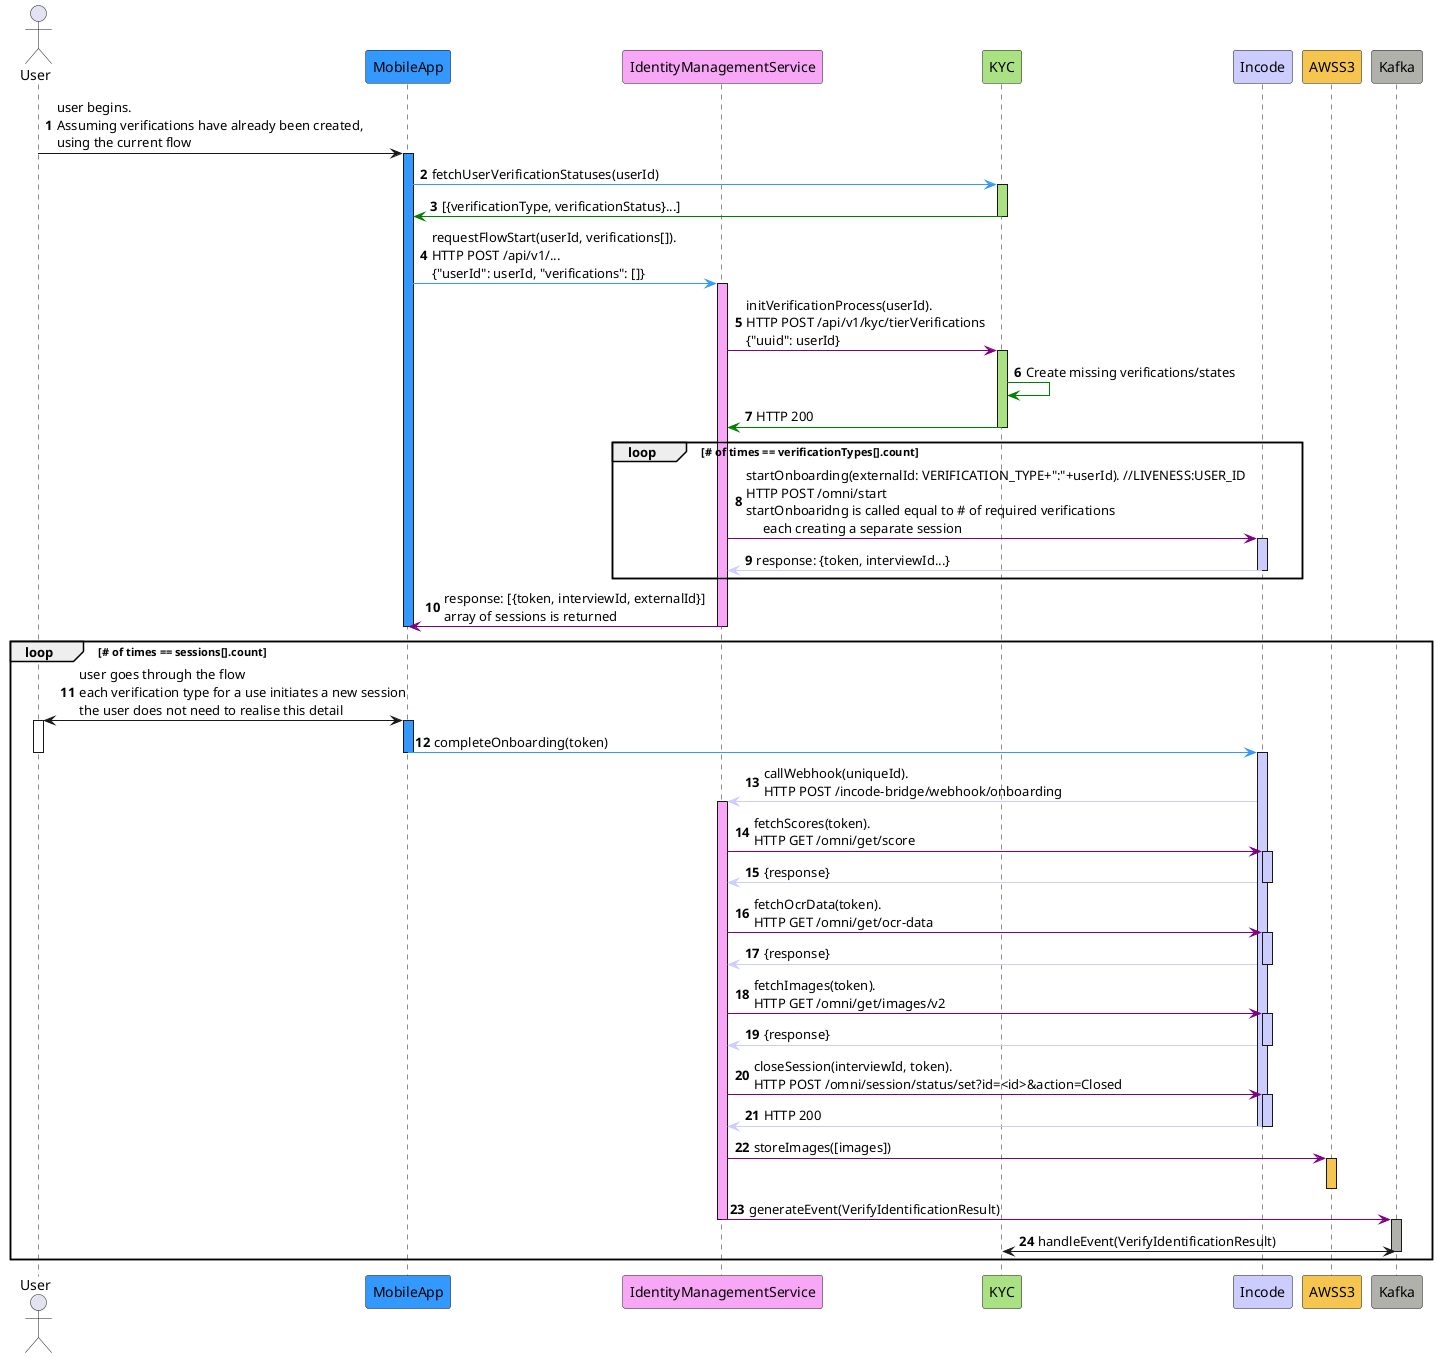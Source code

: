 @startuml
'https://plantuml.com/sequence-diagram

autonumber

actor       User as user
participant    MobileApp    as app #3399ff
participant     IdentityManagementService      as ims #F7a7f5
participant     "KYC"     as kyc #Aae283
participant     Incode      as incodeexternal #ccccff
participant     AWSS3      as awss3 #F5c550
participant     Kafka      as kafka #B1b1ac
user -> app : user begins. \nAssuming verifications have already been created,\nusing the current flow
activate app #3399ff
app  [#3399ff]-> kyc : fetchUserVerificationStatuses(userId)
activate kyc #Aae283
kyc [#green]-> app : [{verificationType, verificationStatus}...]
deactivate kyc
app  [#3399ff]-> ims : requestFlowStart(userId, verifications[]).\nHTTP POST /api/v1/...\n{"userId": userId, "verifications": []}
activate ims #F7a7f5
'@ims   [#purple]-> ims : saveFlowState(userId).
ims [#purple]-> kyc : initVerificationProcess(userId).\nHTTP POST /api/v1/kyc/tierVerifications\n{"uuid": userId}
activate kyc #Aae283
kyc [#green]-> kyc : Create missing verifications/states
kyc [#green]-> ims : HTTP 200
deactivate kyc
loop # of times == verificationTypes[].count
    ims [#purple]-> incodeexternal : startOnboarding(externalId: VERIFICATION_TYPE+":"+userId). //LIVENESS:USER_ID\nHTTP POST /omni/start\nstartOnboaridng is called equal to # of required verifications\n     each creating a separate session
    activate incodeexternal #ccccff
    incodeexternal [#cccfff]-> ims : response: {token, interviewId...}
    deactivate incodeexternal
end
ims [#purple]-> app : response: [{token, interviewId, externalId}]\narray of sessions is returned
deactivate ims
deactivate app
loop # of times == sessions[].count
    user <-> app : user goes through the flow\neach verification type for a use initiates a new session\nthe user does not need to realise this detail
    activate user
    activate app #3399ff
    app [#3399ff]-> incodeexternal : completeOnboarding(token)
    deactivate user
    deactivate app
    activate incodeexternal #ccccff
    incodeexternal [#ccccff]-> ims : callWebhook(uniqueId).\nHTTP POST /incode-bridge/webhook/onboarding
    activate ims #F7a7f5
    ims [#purple]-> incodeexternal : fetchScores(token).\nHTTP GET /omni/get/score
    activate incodeexternal #ccccff
    incodeexternal [#ccccff]-> ims : {response}
    deactivate incodeexternal
    ims [#purple]-> incodeexternal : fetchOcrData(token).\nHTTP GET /omni/get/ocr-data
    activate incodeexternal #ccccff
    incodeexternal [#ccccff]-> ims : {response}
    deactivate incodeexternal
    ims [#purple]-> incodeexternal : fetchImages(token).\nHTTP GET /omni/get/images/v2
    activate incodeexternal #ccccff
    incodeexternal [#ccccff]-> ims : {response}
    deactivate incodeexternal
    ims [#purple]-> incodeexternal : closeSession(interviewId, token).\nHTTP POST /omni/session/status/set?id=<id>&action=Closed
    activate incodeexternal #ccccff
    incodeexternal [#ccccff]-> ims : HTTP 200
    deactivate incodeexternal
    deactivate incodeexternal
    ims [#purple]-> awss3 : storeImages([images])
    activate awss3 #F5c550
    deactivate awss3
    ims [#purple]-> kafka : generateEvent(VerifyIdentificationResult)
    deactivate ims
    deactivate kyc
    activate kafka #B1b1ac
    kyc <-> kafka : handleEvent(VerifyIdentificationResult)
    deactivate kafka
end
@enduml